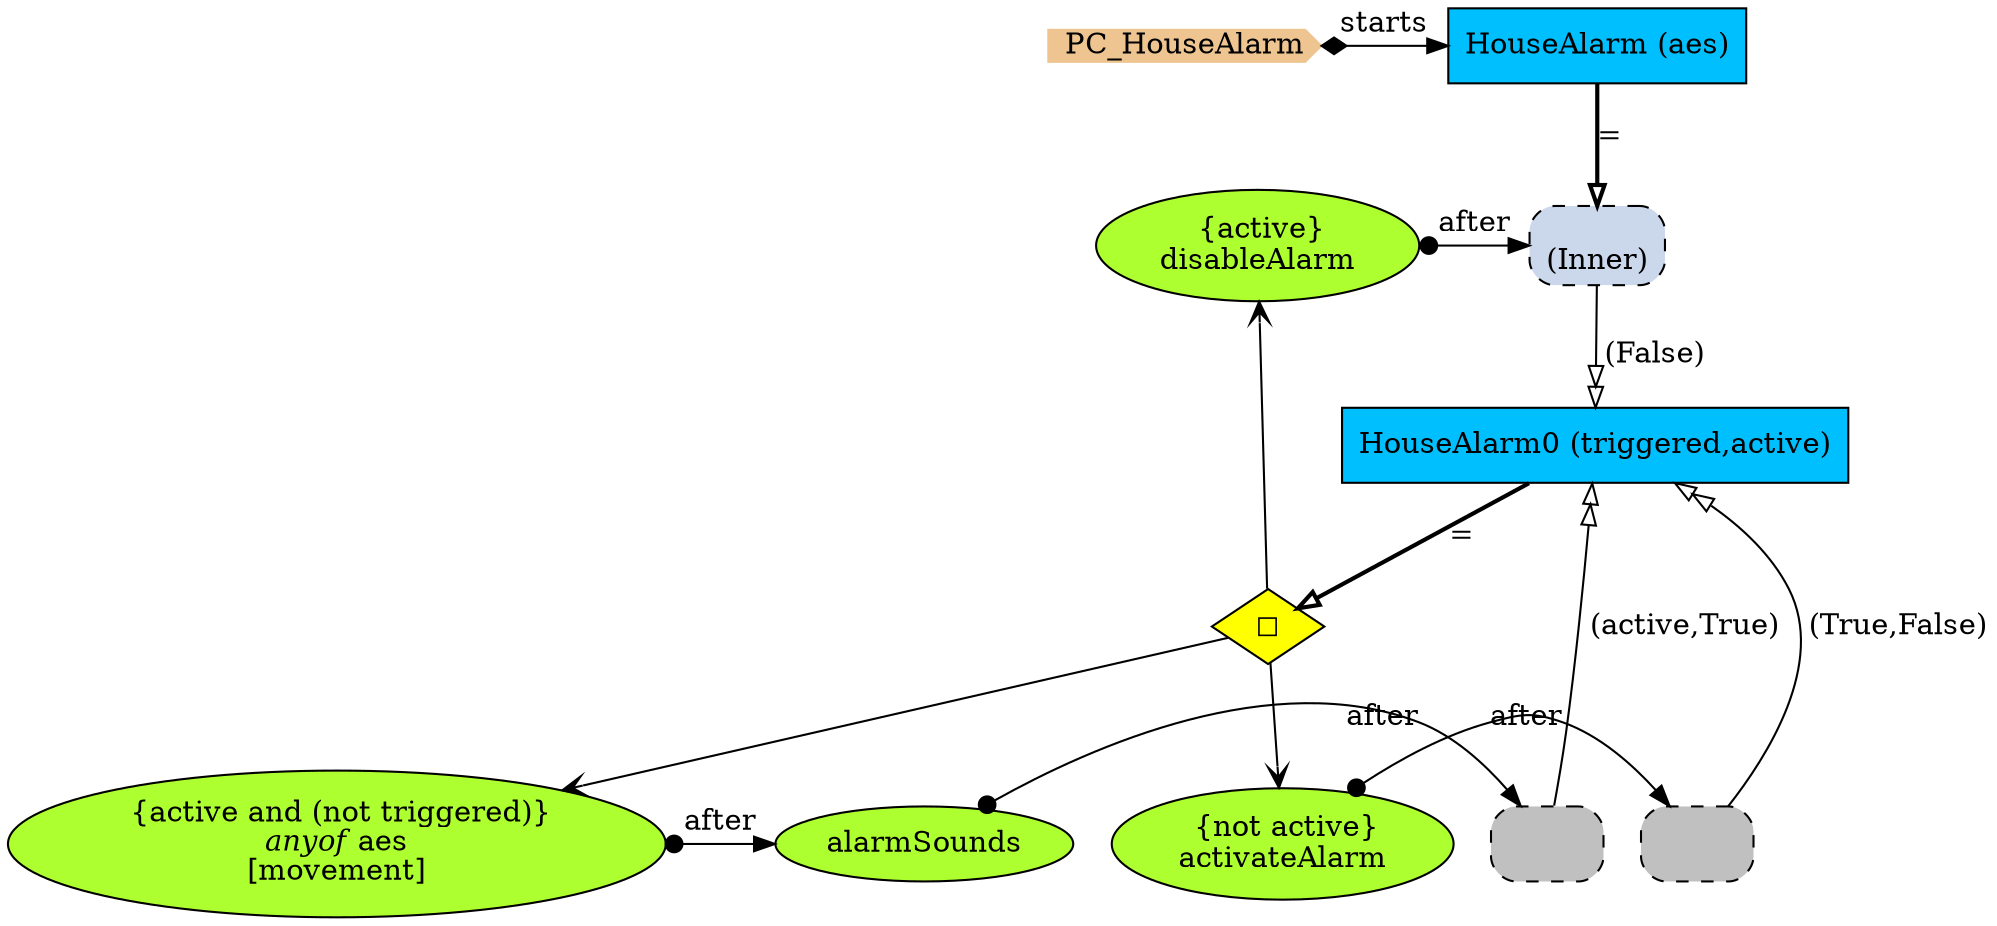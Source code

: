 digraph {
StartN_ [shape = cds,color=burlywood2,style=filled,height=.2,width=.2, label =PC_HouseAlarm];
RefHouseAlarm0 [shape=rectangle,fillcolor="#CBD7EB",style="rounded,filled,dashed",label=" 
(Inner)"];
OpHouseAlarm0 [shape=diamond,fillcolor=yellow,style = filled,label="◻︎"];
activateAlarm [shape=ellipse,fillcolor=greenyellow,style = filled,label=" {not active}
activateAlarm"];
RefHouseAlarm02 [shape=rectangle,fillcolor=gray,style="rounded,filled,dashed",label=" "];
alarmSounds [shape=ellipse,fillcolor=greenyellow,style = filled,label="alarmSounds"];
RefHouseAlarm03 [shape=rectangle,fillcolor=gray,style="rounded,filled,dashed",label=" "];
movement [shape=ellipse,fillcolor=greenyellow,style = filled,label=< {active and (not triggered)}<br/><I>anyof</I> aes<br/>[movement]>];
disableAlarm [shape=ellipse,fillcolor=greenyellow,style = filled,label=" {active}
disableAlarm"];
HouseAlarm0 [shape=box,fillcolor=deepskyblue,style = filled,label="HouseAlarm0 (triggered,active)"];
HouseAlarm [shape=box,fillcolor=deepskyblue,style = filled,label="HouseAlarm (aes)"];

{rank=same;RefHouseAlarm0,disableAlarm}
{rank=same;RefHouseAlarm02,activateAlarm}
{rank=same;alarmSounds,RefHouseAlarm03,movement}
{rank=same;HouseAlarm,StartN_}

disableAlarm->RefHouseAlarm0[arrowtail=dot,dir=both,label="after"];
RefHouseAlarm03->HouseAlarm0[arrowhead="normalnormal",fillcolor=white,label=" (active,True)"];
OpHouseAlarm0->movement[arrowhead="open"];
RefHouseAlarm02->HouseAlarm0[arrowhead="normalnormal",fillcolor=white,label=" (True,False)"];
OpHouseAlarm0->activateAlarm[arrowhead="open"];
StartN_->HouseAlarm[arrowtail=diamond,dir=both,label="starts"];
HouseAlarm0->OpHouseAlarm0[arrowhead="onormal",penwidth=2,label="="];
HouseAlarm->RefHouseAlarm0[arrowhead="onormal",penwidth=2,label="="];
RefHouseAlarm0->HouseAlarm0[arrowhead="normalnormal",fillcolor=white,label=" (False)"];
OpHouseAlarm0->disableAlarm[arrowhead="open"];
activateAlarm->RefHouseAlarm02[arrowtail=dot,dir=both,label="after"];
movement->alarmSounds[arrowtail=dot,dir=both,label="after"];
alarmSounds->RefHouseAlarm03[arrowtail=dot,dir=both,label="after"];
}